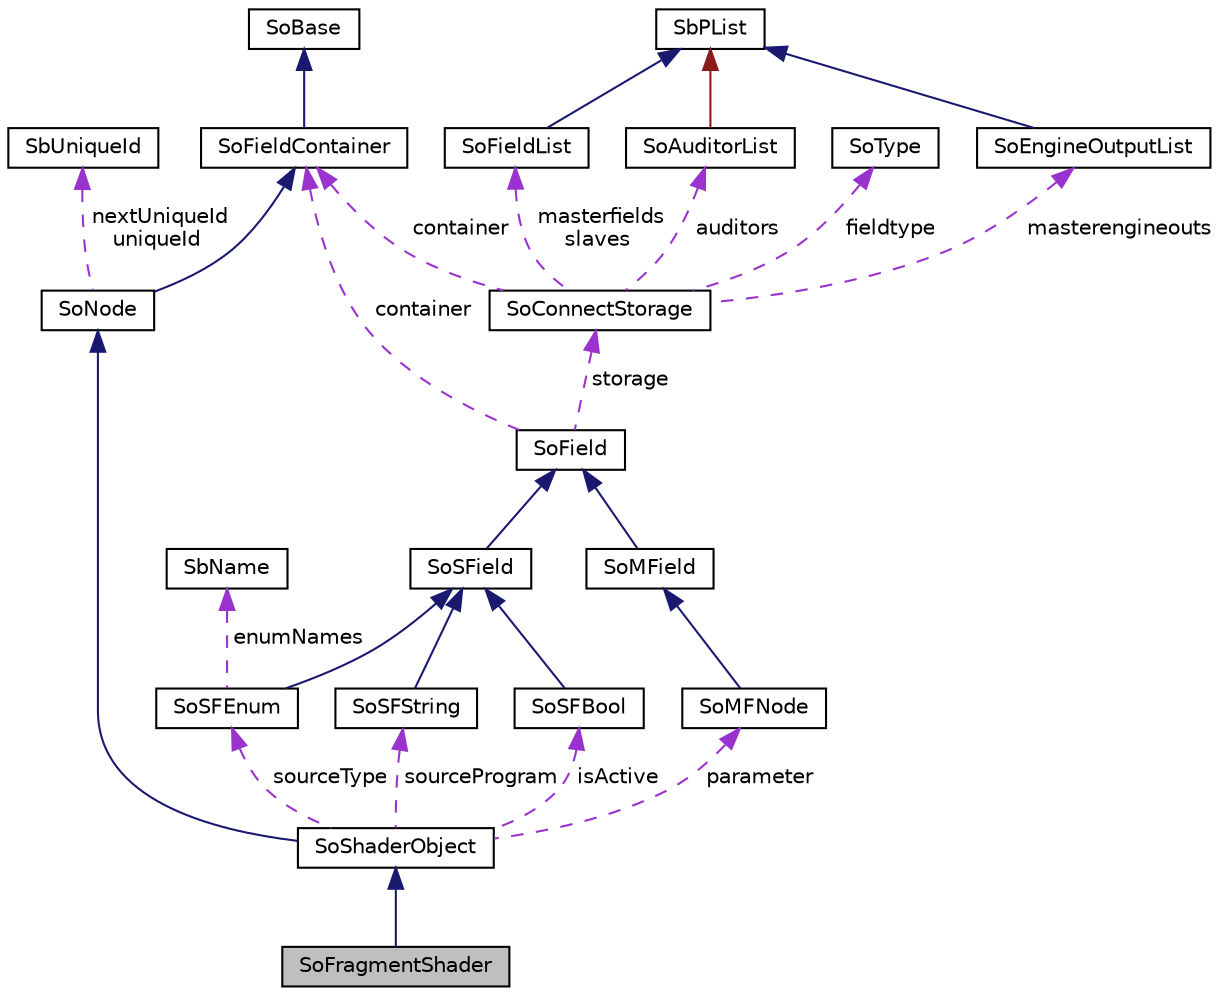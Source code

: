 digraph "SoFragmentShader"
{
 // LATEX_PDF_SIZE
  edge [fontname="Helvetica",fontsize="10",labelfontname="Helvetica",labelfontsize="10"];
  node [fontname="Helvetica",fontsize="10",shape=record];
  Node1 [label="SoFragmentShader",height=0.2,width=0.4,color="black", fillcolor="grey75", style="filled", fontcolor="black",tooltip="The SoFragmentShader class is used for setting up fragment shader programs."];
  Node2 -> Node1 [dir="back",color="midnightblue",fontsize="10",style="solid",fontname="Helvetica"];
  Node2 [label="SoShaderObject",height=0.2,width=0.4,color="black", fillcolor="white", style="filled",URL="$classSoShaderObject.html",tooltip="The SoShaderObject class is the superclass for all shader classes in Coin."];
  Node3 -> Node2 [dir="back",color="midnightblue",fontsize="10",style="solid",fontname="Helvetica"];
  Node3 [label="SoNode",height=0.2,width=0.4,color="black", fillcolor="white", style="filled",URL="$classSoNode.html",tooltip="The SoNode class is the base class for nodes used in scene graphs."];
  Node4 -> Node3 [dir="back",color="midnightblue",fontsize="10",style="solid",fontname="Helvetica"];
  Node4 [label="SoFieldContainer",height=0.2,width=0.4,color="black", fillcolor="white", style="filled",URL="$classSoFieldContainer.html",tooltip="The SoFieldContainer class is a base class for all classes that contain fields."];
  Node5 -> Node4 [dir="back",color="midnightblue",fontsize="10",style="solid",fontname="Helvetica"];
  Node5 [label="SoBase",height=0.2,width=0.4,color="black", fillcolor="white", style="filled",URL="$classSoBase.html",tooltip="The SoBase class is the top-level superclass for a number of class-hierarchies."];
  Node6 -> Node3 [dir="back",color="darkorchid3",fontsize="10",style="dashed",label=" nextUniqueId\nuniqueId" ,fontname="Helvetica"];
  Node6 [label="SbUniqueId",height=0.2,width=0.4,color="black", fillcolor="white", style="filled",URL="$classSbUniqueId.html",tooltip="SbUniqueId is an integer type for node identifiers."];
  Node7 -> Node2 [dir="back",color="darkorchid3",fontsize="10",style="dashed",label=" sourceType" ,fontname="Helvetica"];
  Node7 [label="SoSFEnum",height=0.2,width=0.4,color="black", fillcolor="white", style="filled",URL="$classSoSFEnum.html",tooltip="The SoSFEnum class is a container for an enum value."];
  Node8 -> Node7 [dir="back",color="midnightblue",fontsize="10",style="solid",fontname="Helvetica"];
  Node8 [label="SoSField",height=0.2,width=0.4,color="black", fillcolor="white", style="filled",URL="$classSoSField.html",tooltip="The SoSField class is the base class for fields which contains only a single value."];
  Node9 -> Node8 [dir="back",color="midnightblue",fontsize="10",style="solid",fontname="Helvetica"];
  Node9 [label="SoField",height=0.2,width=0.4,color="black", fillcolor="white", style="filled",URL="$classSoField.html",tooltip="The SoField class is the top-level abstract base class for fields."];
  Node4 -> Node9 [dir="back",color="darkorchid3",fontsize="10",style="dashed",label=" container" ,fontname="Helvetica"];
  Node10 -> Node9 [dir="back",color="darkorchid3",fontsize="10",style="dashed",label=" storage" ,fontname="Helvetica"];
  Node10 [label="SoConnectStorage",height=0.2,width=0.4,color="black", fillcolor="white", style="filled",URL="$classSoConnectStorage.html",tooltip=" "];
  Node11 -> Node10 [dir="back",color="darkorchid3",fontsize="10",style="dashed",label=" masterfields\nslaves" ,fontname="Helvetica"];
  Node11 [label="SoFieldList",height=0.2,width=0.4,color="black", fillcolor="white", style="filled",URL="$classSoFieldList.html",tooltip="The SoFieldList class is a container for pointers to SoField objects."];
  Node12 -> Node11 [dir="back",color="midnightblue",fontsize="10",style="solid",fontname="Helvetica"];
  Node12 [label="SbPList",height=0.2,width=0.4,color="black", fillcolor="white", style="filled",URL="$classSbPList.html",tooltip="The SbPList class is a container class for void pointers."];
  Node13 -> Node10 [dir="back",color="darkorchid3",fontsize="10",style="dashed",label=" auditors" ,fontname="Helvetica"];
  Node13 [label="SoAuditorList",height=0.2,width=0.4,color="black", fillcolor="white", style="filled",URL="$classSoAuditorList.html",tooltip="The SoAuditorList class is used to keep track of auditors for certain object classes."];
  Node12 -> Node13 [dir="back",color="firebrick4",fontsize="10",style="solid",fontname="Helvetica"];
  Node4 -> Node10 [dir="back",color="darkorchid3",fontsize="10",style="dashed",label=" container" ,fontname="Helvetica"];
  Node14 -> Node10 [dir="back",color="darkorchid3",fontsize="10",style="dashed",label=" fieldtype" ,fontname="Helvetica"];
  Node14 [label="SoType",height=0.2,width=0.4,color="black", fillcolor="white", style="filled",URL="$classSoType.html",tooltip="The SoType class is the basis for the runtime type system in Coin."];
  Node15 -> Node10 [dir="back",color="darkorchid3",fontsize="10",style="dashed",label=" masterengineouts" ,fontname="Helvetica"];
  Node15 [label="SoEngineOutputList",height=0.2,width=0.4,color="black", fillcolor="white", style="filled",URL="$classSoEngineOutputList.html",tooltip="The SoEngineOutputList class is a container for SoEngineOutput objects."];
  Node12 -> Node15 [dir="back",color="midnightblue",fontsize="10",style="solid",fontname="Helvetica"];
  Node16 -> Node7 [dir="back",color="darkorchid3",fontsize="10",style="dashed",label=" enumNames" ,fontname="Helvetica"];
  Node16 [label="SbName",height=0.2,width=0.4,color="black", fillcolor="white", style="filled",URL="$classSbName.html",tooltip="The SbName class stores strings by reference."];
  Node17 -> Node2 [dir="back",color="darkorchid3",fontsize="10",style="dashed",label=" sourceProgram" ,fontname="Helvetica"];
  Node17 [label="SoSFString",height=0.2,width=0.4,color="black", fillcolor="white", style="filled",URL="$classSoSFString.html",tooltip="The SoSFString class is a container for an SbString."];
  Node8 -> Node17 [dir="back",color="midnightblue",fontsize="10",style="solid",fontname="Helvetica"];
  Node18 -> Node2 [dir="back",color="darkorchid3",fontsize="10",style="dashed",label=" isActive" ,fontname="Helvetica"];
  Node18 [label="SoSFBool",height=0.2,width=0.4,color="black", fillcolor="white", style="filled",URL="$classSoSFBool.html",tooltip="The SoSFBool class is a container for an SbBool value."];
  Node8 -> Node18 [dir="back",color="midnightblue",fontsize="10",style="solid",fontname="Helvetica"];
  Node19 -> Node2 [dir="back",color="darkorchid3",fontsize="10",style="dashed",label=" parameter" ,fontname="Helvetica"];
  Node19 [label="SoMFNode",height=0.2,width=0.4,color="black", fillcolor="white", style="filled",URL="$classSoMFNode.html",tooltip="The SoMFNode class is a container for nodes."];
  Node20 -> Node19 [dir="back",color="midnightblue",fontsize="10",style="solid",fontname="Helvetica"];
  Node20 [label="SoMField",height=0.2,width=0.4,color="black", fillcolor="white", style="filled",URL="$classSoMField.html",tooltip="The SoMField class is the base class for fields which can contain multiple values."];
  Node9 -> Node20 [dir="back",color="midnightblue",fontsize="10",style="solid",fontname="Helvetica"];
}
